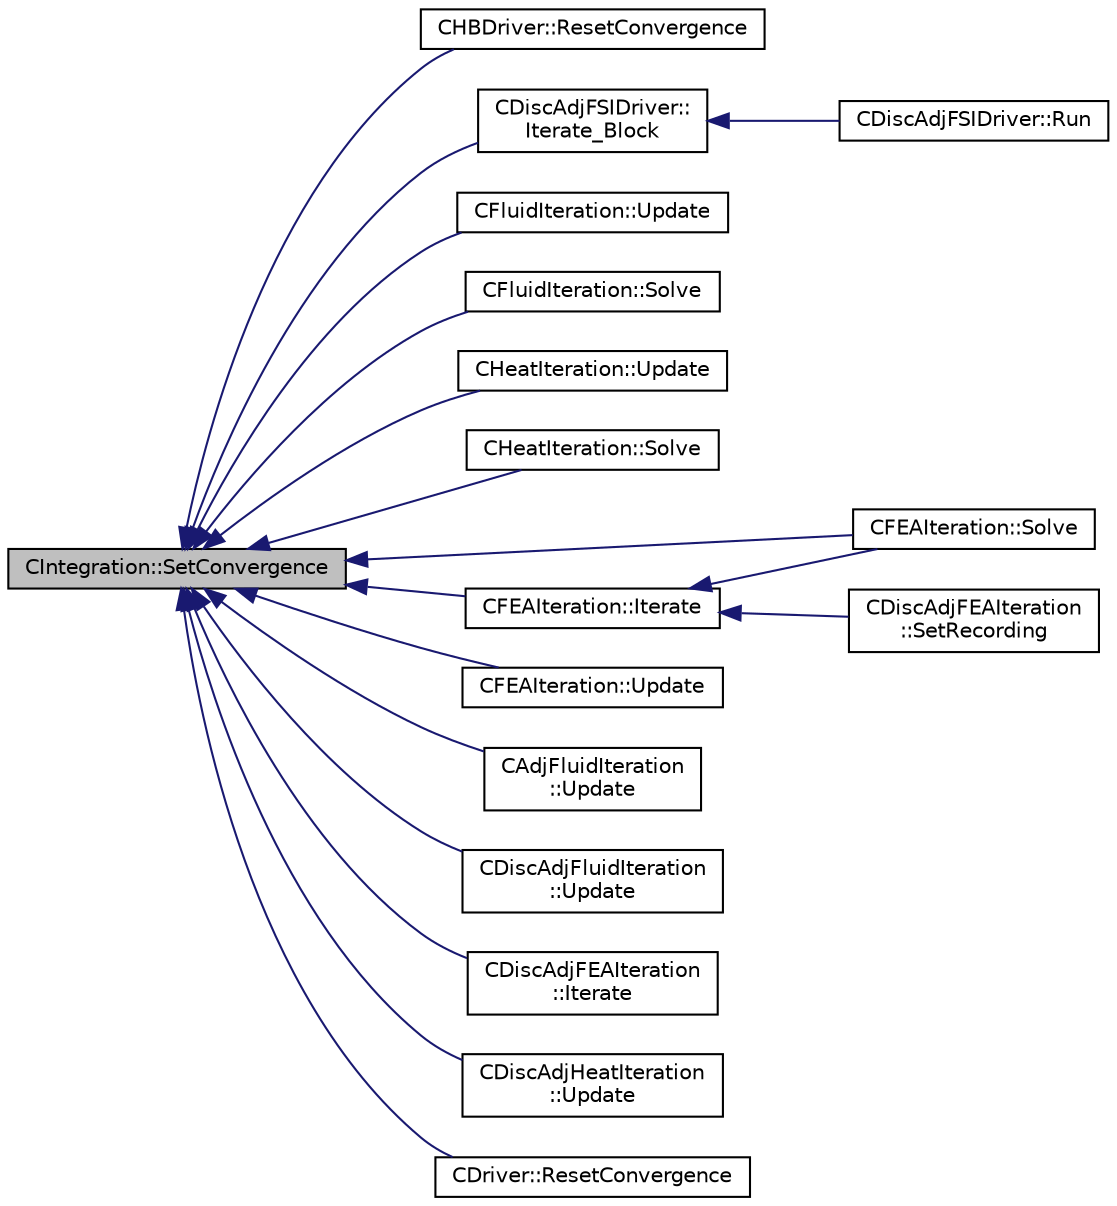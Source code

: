 digraph "CIntegration::SetConvergence"
{
  edge [fontname="Helvetica",fontsize="10",labelfontname="Helvetica",labelfontsize="10"];
  node [fontname="Helvetica",fontsize="10",shape=record];
  rankdir="LR";
  Node44 [label="CIntegration::SetConvergence",height=0.2,width=0.4,color="black", fillcolor="grey75", style="filled", fontcolor="black"];
  Node44 -> Node45 [dir="back",color="midnightblue",fontsize="10",style="solid",fontname="Helvetica"];
  Node45 [label="CHBDriver::ResetConvergence",height=0.2,width=0.4,color="black", fillcolor="white", style="filled",URL="$class_c_h_b_driver.html#a996fa7423585cc5dfc9dc8ff57240a75",tooltip="Reset the convergence flag (set to false) of the solver for the Harmonic Balance. ..."];
  Node44 -> Node46 [dir="back",color="midnightblue",fontsize="10",style="solid",fontname="Helvetica"];
  Node46 [label="CDiscAdjFSIDriver::\lIterate_Block",height=0.2,width=0.4,color="black", fillcolor="white", style="filled",URL="$class_c_disc_adj_f_s_i_driver.html#a84949f139fa795b7d34d6ff77e82eb5c",tooltip="Iterate a certain block for adjoint FSI - may be the whole set of variables or independent and subite..."];
  Node46 -> Node47 [dir="back",color="midnightblue",fontsize="10",style="solid",fontname="Helvetica"];
  Node47 [label="CDiscAdjFSIDriver::Run",height=0.2,width=0.4,color="black", fillcolor="white", style="filled",URL="$class_c_disc_adj_f_s_i_driver.html#a2e965d6e9c4dcfc296077cae225cab21",tooltip="Run a Discrete Adjoint iteration for the FSI problem. "];
  Node44 -> Node48 [dir="back",color="midnightblue",fontsize="10",style="solid",fontname="Helvetica"];
  Node48 [label="CFluidIteration::Update",height=0.2,width=0.4,color="black", fillcolor="white", style="filled",URL="$class_c_fluid_iteration.html#a1f7edb619d88f256bda0b760cec6fce6",tooltip="Updates the containers for the fluid system. "];
  Node44 -> Node49 [dir="back",color="midnightblue",fontsize="10",style="solid",fontname="Helvetica"];
  Node49 [label="CFluidIteration::Solve",height=0.2,width=0.4,color="black", fillcolor="white", style="filled",URL="$class_c_fluid_iteration.html#ae22cd342c9c9d2ea5ac3f5103394ff80",tooltip="Iterate the fluid system for a number of Inner_Iter iterations. "];
  Node44 -> Node50 [dir="back",color="midnightblue",fontsize="10",style="solid",fontname="Helvetica"];
  Node50 [label="CHeatIteration::Update",height=0.2,width=0.4,color="black", fillcolor="white", style="filled",URL="$class_c_heat_iteration.html#af7c562e073a23871938c3e87002016b6",tooltip="Updates the containers for the heat system. "];
  Node44 -> Node51 [dir="back",color="midnightblue",fontsize="10",style="solid",fontname="Helvetica"];
  Node51 [label="CHeatIteration::Solve",height=0.2,width=0.4,color="black", fillcolor="white", style="filled",URL="$class_c_heat_iteration.html#ac9bc702cd04ec181d142db04b176e3b1",tooltip="Perform a single iteration of the wave system. "];
  Node44 -> Node52 [dir="back",color="midnightblue",fontsize="10",style="solid",fontname="Helvetica"];
  Node52 [label="CFEAIteration::Iterate",height=0.2,width=0.4,color="black", fillcolor="white", style="filled",URL="$class_c_f_e_a_iteration.html#af34a9ca7d54a7b4c31ad4fb1a487a158",tooltip="Perform a single iteration for structural analysis using the Finite Element Method. "];
  Node52 -> Node53 [dir="back",color="midnightblue",fontsize="10",style="solid",fontname="Helvetica"];
  Node53 [label="CFEAIteration::Solve",height=0.2,width=0.4,color="black", fillcolor="white", style="filled",URL="$class_c_f_e_a_iteration.html#a93300b80aae492f8f966c16652e83e08",tooltip="Iterate the structural system for a number of Inner_Iter iterations. "];
  Node52 -> Node54 [dir="back",color="midnightblue",fontsize="10",style="solid",fontname="Helvetica"];
  Node54 [label="CDiscAdjFEAIteration\l::SetRecording",height=0.2,width=0.4,color="black", fillcolor="white", style="filled",URL="$class_c_disc_adj_f_e_a_iteration.html#ad5f0dcb01d13560ce5245301646dc3bd",tooltip="Record a single iteration of the direct FEM system. "];
  Node44 -> Node55 [dir="back",color="midnightblue",fontsize="10",style="solid",fontname="Helvetica"];
  Node55 [label="CFEAIteration::Update",height=0.2,width=0.4,color="black", fillcolor="white", style="filled",URL="$class_c_f_e_a_iteration.html#a333fe2537a8cfe7e3791a004f4d9fe83",tooltip="Updates the containers for the FEM system. "];
  Node44 -> Node53 [dir="back",color="midnightblue",fontsize="10",style="solid",fontname="Helvetica"];
  Node44 -> Node56 [dir="back",color="midnightblue",fontsize="10",style="solid",fontname="Helvetica"];
  Node56 [label="CAdjFluidIteration\l::Update",height=0.2,width=0.4,color="black", fillcolor="white", style="filled",URL="$class_c_adj_fluid_iteration.html#a1c9e8c2470c6256a7aa9d69776c83a3b",tooltip="Updates the containers for the adjoint fluid system. "];
  Node44 -> Node57 [dir="back",color="midnightblue",fontsize="10",style="solid",fontname="Helvetica"];
  Node57 [label="CDiscAdjFluidIteration\l::Update",height=0.2,width=0.4,color="black", fillcolor="white", style="filled",URL="$class_c_disc_adj_fluid_iteration.html#ab9c863476d968d8cc50ee53e0fc45dcf",tooltip="Updates the containers for the discrete adjoint fluid system. "];
  Node44 -> Node58 [dir="back",color="midnightblue",fontsize="10",style="solid",fontname="Helvetica"];
  Node58 [label="CDiscAdjFEAIteration\l::Iterate",height=0.2,width=0.4,color="black", fillcolor="white", style="filled",URL="$class_c_disc_adj_f_e_a_iteration.html#ab39a3a13503cedaf926d326a3d076f70",tooltip="Perform a single iteration of the adjoint mean flow system. "];
  Node44 -> Node59 [dir="back",color="midnightblue",fontsize="10",style="solid",fontname="Helvetica"];
  Node59 [label="CDiscAdjHeatIteration\l::Update",height=0.2,width=0.4,color="black", fillcolor="white", style="filled",URL="$class_c_disc_adj_heat_iteration.html#a739a8126dccd54f07d1520dc6609d5f5",tooltip="Perform a single iteration of the adjoint fluid system. "];
  Node44 -> Node60 [dir="back",color="midnightblue",fontsize="10",style="solid",fontname="Helvetica"];
  Node60 [label="CDriver::ResetConvergence",height=0.2,width=0.4,color="black", fillcolor="white", style="filled",URL="$class_c_driver.html#afc43a5d1b2600fd7ee3db7a56cfb3efd",tooltip="A virtual member. "];
}
